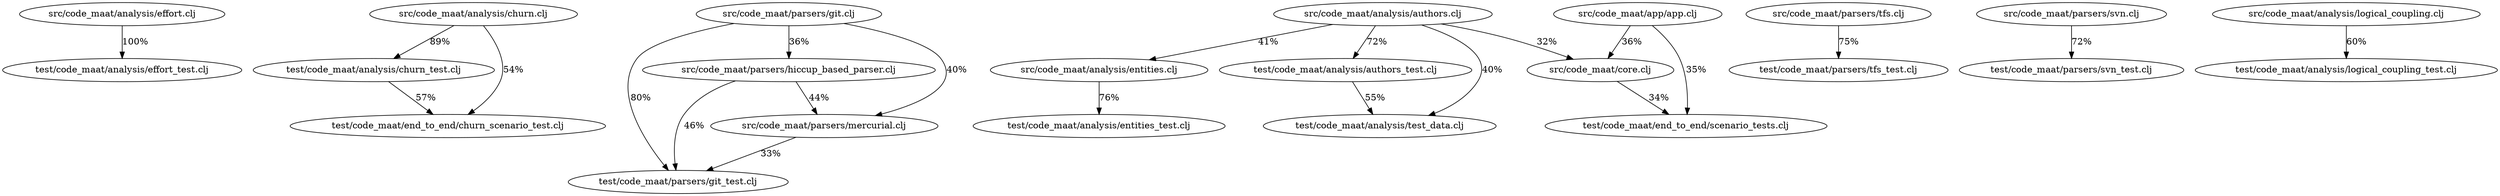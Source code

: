// My comment
digraph {
	id_1 [label="src/code_maat/analysis/effort.clj"]
	id_2 [label="test/code_maat/analysis/effort_test.clj"]
	id_3 [label="src/code_maat/analysis/churn.clj"]
	id_4 [label="test/code_maat/analysis/churn_test.clj"]
	id_5 [label="src/code_maat/parsers/git.clj"]
	id_6 [label="test/code_maat/parsers/git_test.clj"]
	id_7 [label="src/code_maat/analysis/entities.clj"]
	id_8 [label="test/code_maat/analysis/entities_test.clj"]
	id_9 [label="src/code_maat/parsers/tfs.clj"]
	id_10 [label="test/code_maat/parsers/tfs_test.clj"]
	id_11 [label="src/code_maat/parsers/svn.clj"]
	id_12 [label="test/code_maat/parsers/svn_test.clj"]
	id_13 [label="src/code_maat/analysis/authors.clj"]
	id_14 [label="test/code_maat/analysis/authors_test.clj"]
	id_15 [label="src/code_maat/analysis/logical_coupling.clj"]
	id_16 [label="test/code_maat/analysis/logical_coupling_test.clj"]
	id_17 [label="test/code_maat/end_to_end/churn_scenario_test.clj"]
	id_18 [label="test/code_maat/analysis/test_data.clj"]
	id_19 [label="src/code_maat/parsers/hiccup_based_parser.clj"]
	id_20 [label="src/code_maat/parsers/mercurial.clj"]
	id_21 [label="src/code_maat/app/app.clj"]
	id_22 [label="src/code_maat/core.clj"]
	id_23 [label="test/code_maat/end_to_end/scenario_tests.clj"]
	id_1 -> id_2 [label="100%"]
	id_3 -> id_4 [label="89%"]
	id_5 -> id_6 [label="80%"]
	id_7 -> id_8 [label="76%"]
	id_9 -> id_10 [label="75%"]
	id_11 -> id_12 [label="72%"]
	id_13 -> id_14 [label="72%"]
	id_15 -> id_16 [label="60%"]
	id_4 -> id_17 [label="57%"]
	id_14 -> id_18 [label="55%"]
	id_3 -> id_17 [label="54%"]
	id_19 -> id_6 [label="46%"]
	id_19 -> id_20 [label="44%"]
	id_13 -> id_7 [label="41%"]
	id_5 -> id_20 [label="40%"]
	id_13 -> id_18 [label="40%"]
	id_21 -> id_22 [label="36%"]
	id_5 -> id_19 [label="36%"]
	id_21 -> id_23 [label="35%"]
	id_22 -> id_23 [label="34%"]
	id_20 -> id_6 [label="33%"]
	id_13 -> id_22 [label="32%"]
}

